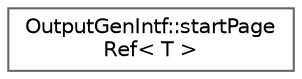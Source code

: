 digraph "Graphical Class Hierarchy"
{
 // INTERACTIVE_SVG=YES
 // LATEX_PDF_SIZE
  bgcolor="transparent";
  edge [fontname=Helvetica,fontsize=10,labelfontname=Helvetica,labelfontsize=10];
  node [fontname=Helvetica,fontsize=10,shape=box,height=0.2,width=0.4];
  rankdir="LR";
  Node0 [label="OutputGenIntf::startPage\lRef\< T \>",height=0.2,width=0.4,color="grey40", fillcolor="white", style="filled",URL="$d5/d02/struct_output_gen_intf_1_1start_page_ref.html",tooltip=" "];
}
